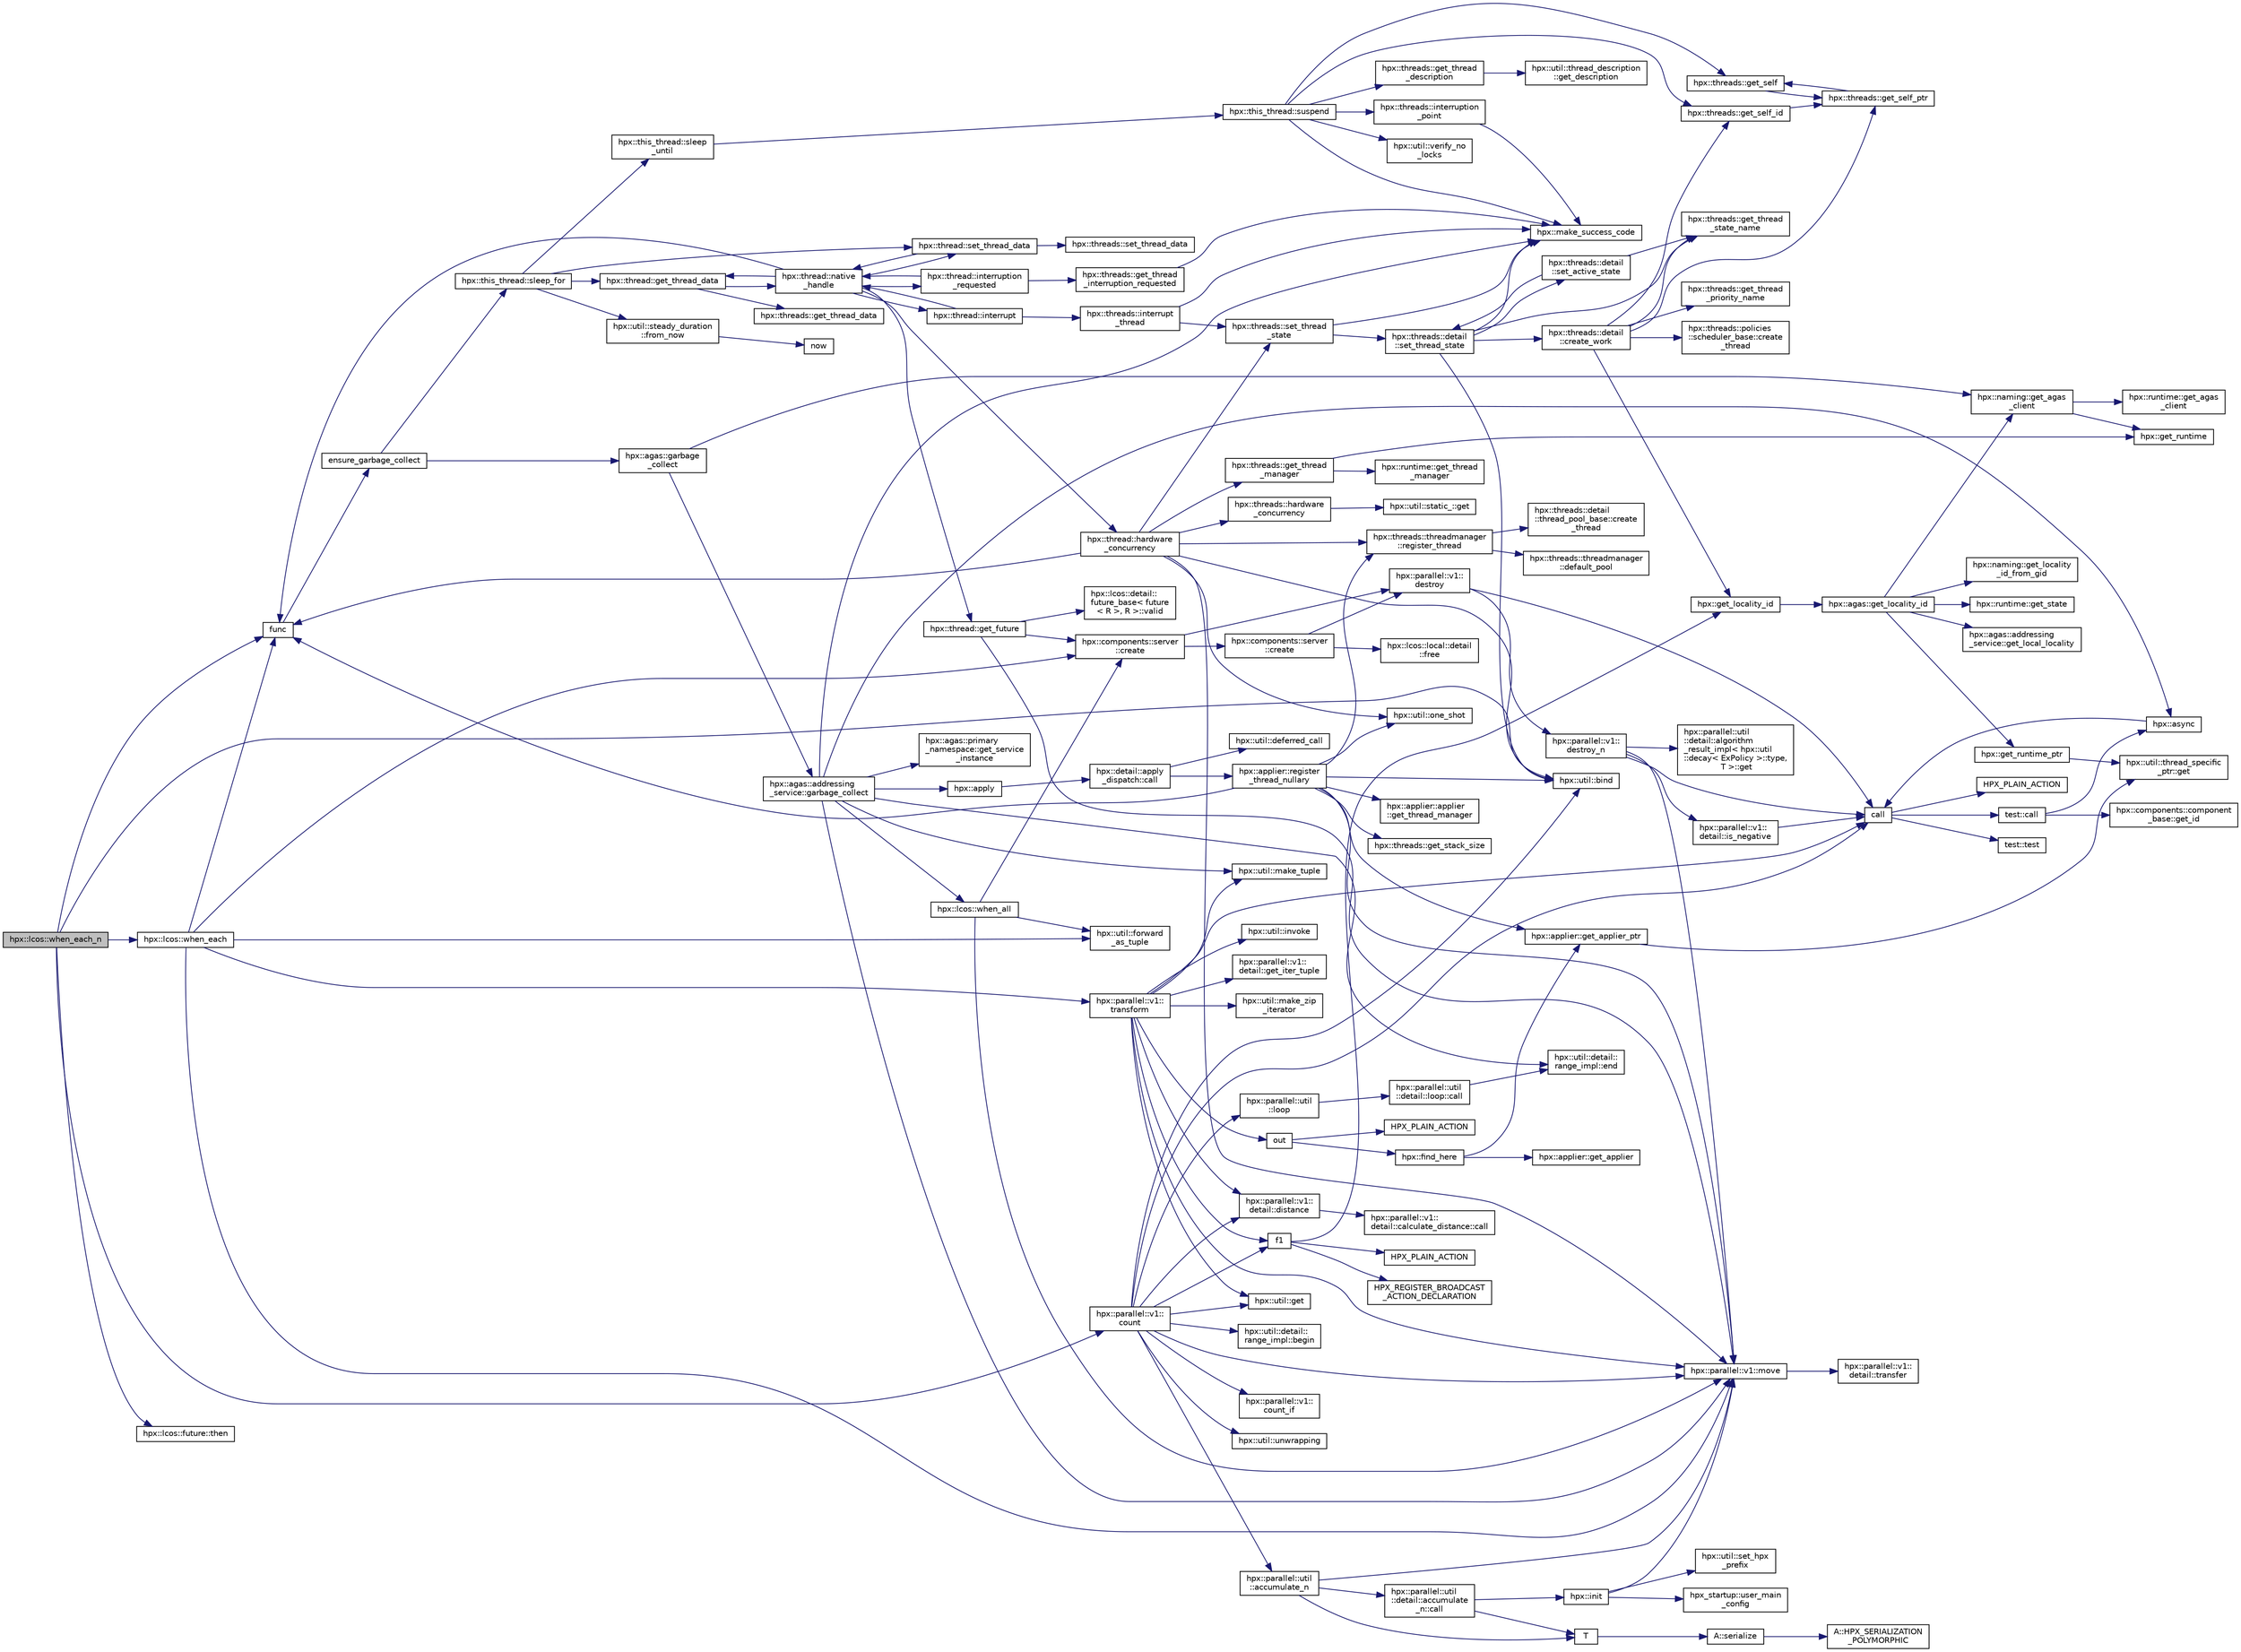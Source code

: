 digraph "hpx::lcos::when_each_n"
{
  edge [fontname="Helvetica",fontsize="10",labelfontname="Helvetica",labelfontsize="10"];
  node [fontname="Helvetica",fontsize="10",shape=record];
  rankdir="LR";
  Node4772 [label="hpx::lcos::when_each_n",height=0.2,width=0.4,color="black", fillcolor="grey75", style="filled", fontcolor="black"];
  Node4772 -> Node4773 [color="midnightblue",fontsize="10",style="solid",fontname="Helvetica"];
  Node4773 [label="func",height=0.2,width=0.4,color="black", fillcolor="white", style="filled",URL="$d8/dfd/id__type__ref__counting__1032_8cpp.html#ab811b86ea5107ffb3351fcaa29d2c652"];
  Node4773 -> Node4774 [color="midnightblue",fontsize="10",style="solid",fontname="Helvetica"];
  Node4774 [label="ensure_garbage_collect",height=0.2,width=0.4,color="black", fillcolor="white", style="filled",URL="$d8/dfd/id__type__ref__counting__1032_8cpp.html#a5264b94bf7c262ac0e521fb290d476d5"];
  Node4774 -> Node4775 [color="midnightblue",fontsize="10",style="solid",fontname="Helvetica"];
  Node4775 [label="hpx::this_thread::sleep_for",height=0.2,width=0.4,color="black", fillcolor="white", style="filled",URL="$d9/d52/namespacehpx_1_1this__thread.html#afc042a5a5fa52eef2d1d177a343435cf"];
  Node4775 -> Node4776 [color="midnightblue",fontsize="10",style="solid",fontname="Helvetica"];
  Node4776 [label="hpx::this_thread::sleep\l_until",height=0.2,width=0.4,color="black", fillcolor="white", style="filled",URL="$d9/d52/namespacehpx_1_1this__thread.html#ae12a853980115b23ff0ab8ca06622658"];
  Node4776 -> Node4777 [color="midnightblue",fontsize="10",style="solid",fontname="Helvetica"];
  Node4777 [label="hpx::this_thread::suspend",height=0.2,width=0.4,color="black", fillcolor="white", style="filled",URL="$d9/d52/namespacehpx_1_1this__thread.html#aca220026fb3014c0881d129fe31c0073"];
  Node4777 -> Node4778 [color="midnightblue",fontsize="10",style="solid",fontname="Helvetica"];
  Node4778 [label="hpx::threads::get_self",height=0.2,width=0.4,color="black", fillcolor="white", style="filled",URL="$d7/d28/namespacehpx_1_1threads.html#a07daf4d6d29233f20d66d41ab7b5b8e8"];
  Node4778 -> Node4779 [color="midnightblue",fontsize="10",style="solid",fontname="Helvetica"];
  Node4779 [label="hpx::threads::get_self_ptr",height=0.2,width=0.4,color="black", fillcolor="white", style="filled",URL="$d7/d28/namespacehpx_1_1threads.html#a22877ae347ad884cde3a51397dad6c53"];
  Node4779 -> Node4778 [color="midnightblue",fontsize="10",style="solid",fontname="Helvetica"];
  Node4777 -> Node4780 [color="midnightblue",fontsize="10",style="solid",fontname="Helvetica"];
  Node4780 [label="hpx::threads::get_self_id",height=0.2,width=0.4,color="black", fillcolor="white", style="filled",URL="$d7/d28/namespacehpx_1_1threads.html#afafe0f900b9fac3d4ed3c747625c1cfe"];
  Node4780 -> Node4779 [color="midnightblue",fontsize="10",style="solid",fontname="Helvetica"];
  Node4777 -> Node4781 [color="midnightblue",fontsize="10",style="solid",fontname="Helvetica"];
  Node4781 [label="hpx::threads::interruption\l_point",height=0.2,width=0.4,color="black", fillcolor="white", style="filled",URL="$d7/d28/namespacehpx_1_1threads.html#ada6ec56a12b050707311d8c628089059"];
  Node4781 -> Node4782 [color="midnightblue",fontsize="10",style="solid",fontname="Helvetica"];
  Node4782 [label="hpx::make_success_code",height=0.2,width=0.4,color="black", fillcolor="white", style="filled",URL="$d8/d83/namespacehpx.html#a0e8512a8f49e2a6c8185061181419d8f",tooltip="Returns error_code(hpx::success, \"success\", mode). "];
  Node4777 -> Node4783 [color="midnightblue",fontsize="10",style="solid",fontname="Helvetica"];
  Node4783 [label="hpx::util::verify_no\l_locks",height=0.2,width=0.4,color="black", fillcolor="white", style="filled",URL="$df/dad/namespacehpx_1_1util.html#ae0e1837ee6f09b79b26c2e788d2e9fc9"];
  Node4777 -> Node4784 [color="midnightblue",fontsize="10",style="solid",fontname="Helvetica"];
  Node4784 [label="hpx::threads::get_thread\l_description",height=0.2,width=0.4,color="black", fillcolor="white", style="filled",URL="$d7/d28/namespacehpx_1_1threads.html#a42fc18a7a680f4e8bc633a4b4c956701"];
  Node4784 -> Node4785 [color="midnightblue",fontsize="10",style="solid",fontname="Helvetica"];
  Node4785 [label="hpx::util::thread_description\l::get_description",height=0.2,width=0.4,color="black", fillcolor="white", style="filled",URL="$df/d9e/structhpx_1_1util_1_1thread__description.html#a8c834e14eca6eb228188022577f9f952"];
  Node4777 -> Node4782 [color="midnightblue",fontsize="10",style="solid",fontname="Helvetica"];
  Node4775 -> Node4786 [color="midnightblue",fontsize="10",style="solid",fontname="Helvetica"];
  Node4786 [label="hpx::util::steady_duration\l::from_now",height=0.2,width=0.4,color="black", fillcolor="white", style="filled",URL="$d9/d4f/classhpx_1_1util_1_1steady__duration.html#a0132206d767cd0f7395507b40111a153"];
  Node4786 -> Node4787 [color="midnightblue",fontsize="10",style="solid",fontname="Helvetica"];
  Node4787 [label="now",height=0.2,width=0.4,color="black", fillcolor="white", style="filled",URL="$de/db3/1d__stencil__1__omp_8cpp.html#a89e9667753dccfac455bd37a7a3a7b16"];
  Node4775 -> Node4788 [color="midnightblue",fontsize="10",style="solid",fontname="Helvetica"];
  Node4788 [label="hpx::thread::get_thread_data",height=0.2,width=0.4,color="black", fillcolor="white", style="filled",URL="$de/d9b/classhpx_1_1thread.html#a4535ef82cec3b953d2c941d20e3e3904"];
  Node4788 -> Node4789 [color="midnightblue",fontsize="10",style="solid",fontname="Helvetica"];
  Node4789 [label="hpx::threads::get_thread_data",height=0.2,width=0.4,color="black", fillcolor="white", style="filled",URL="$d7/d28/namespacehpx_1_1threads.html#a8737931ff6303807225f735b2b384ae4"];
  Node4788 -> Node4790 [color="midnightblue",fontsize="10",style="solid",fontname="Helvetica"];
  Node4790 [label="hpx::thread::native\l_handle",height=0.2,width=0.4,color="black", fillcolor="white", style="filled",URL="$de/d9b/classhpx_1_1thread.html#acf48190d264ab64c1c4ec99d0b421b5a"];
  Node4790 -> Node4791 [color="midnightblue",fontsize="10",style="solid",fontname="Helvetica"];
  Node4791 [label="hpx::thread::hardware\l_concurrency",height=0.2,width=0.4,color="black", fillcolor="white", style="filled",URL="$de/d9b/classhpx_1_1thread.html#a8e4fff210e02485ba493bc3a2a956c03"];
  Node4791 -> Node4792 [color="midnightblue",fontsize="10",style="solid",fontname="Helvetica"];
  Node4792 [label="hpx::threads::hardware\l_concurrency",height=0.2,width=0.4,color="black", fillcolor="white", style="filled",URL="$d7/d28/namespacehpx_1_1threads.html#aa8752a235478d2ad7b5ac467b63ab527"];
  Node4792 -> Node4793 [color="midnightblue",fontsize="10",style="solid",fontname="Helvetica"];
  Node4793 [label="hpx::util::static_::get",height=0.2,width=0.4,color="black", fillcolor="white", style="filled",URL="$d3/dbb/structhpx_1_1util_1_1static__.html#a2967c633948a3bf17a3b5405ef5a8318"];
  Node4791 -> Node4773 [color="midnightblue",fontsize="10",style="solid",fontname="Helvetica"];
  Node4791 -> Node4794 [color="midnightblue",fontsize="10",style="solid",fontname="Helvetica"];
  Node4794 [label="hpx::util::bind",height=0.2,width=0.4,color="black", fillcolor="white", style="filled",URL="$df/dad/namespacehpx_1_1util.html#ad844caedf82a0173d6909d910c3e48c6"];
  Node4791 -> Node4795 [color="midnightblue",fontsize="10",style="solid",fontname="Helvetica"];
  Node4795 [label="hpx::util::one_shot",height=0.2,width=0.4,color="black", fillcolor="white", style="filled",URL="$df/dad/namespacehpx_1_1util.html#a273e61be42a72415291e0ec0a4f28c7a"];
  Node4791 -> Node4796 [color="midnightblue",fontsize="10",style="solid",fontname="Helvetica"];
  Node4796 [label="hpx::parallel::v1::move",height=0.2,width=0.4,color="black", fillcolor="white", style="filled",URL="$db/db9/namespacehpx_1_1parallel_1_1v1.html#aa7c4ede081ce786c9d1eb1adff495cfc"];
  Node4796 -> Node4797 [color="midnightblue",fontsize="10",style="solid",fontname="Helvetica"];
  Node4797 [label="hpx::parallel::v1::\ldetail::transfer",height=0.2,width=0.4,color="black", fillcolor="white", style="filled",URL="$d2/ddd/namespacehpx_1_1parallel_1_1v1_1_1detail.html#ab1b56a05e1885ca7cc7ffa1804dd2f3c"];
  Node4791 -> Node4798 [color="midnightblue",fontsize="10",style="solid",fontname="Helvetica"];
  Node4798 [label="hpx::threads::get_thread\l_manager",height=0.2,width=0.4,color="black", fillcolor="white", style="filled",URL="$d7/d28/namespacehpx_1_1threads.html#a076973c3a53beadde7d967e22c4f6cce"];
  Node4798 -> Node4799 [color="midnightblue",fontsize="10",style="solid",fontname="Helvetica"];
  Node4799 [label="hpx::get_runtime",height=0.2,width=0.4,color="black", fillcolor="white", style="filled",URL="$d8/d83/namespacehpx.html#aef902cc6c7dd3b9fbadf34d1e850a070"];
  Node4798 -> Node4800 [color="midnightblue",fontsize="10",style="solid",fontname="Helvetica"];
  Node4800 [label="hpx::runtime::get_thread\l_manager",height=0.2,width=0.4,color="black", fillcolor="white", style="filled",URL="$d0/d7b/classhpx_1_1runtime.html#a865b12d57fcd44a8d3dda3e35414f563"];
  Node4791 -> Node4801 [color="midnightblue",fontsize="10",style="solid",fontname="Helvetica"];
  Node4801 [label="hpx::threads::threadmanager\l::register_thread",height=0.2,width=0.4,color="black", fillcolor="white", style="filled",URL="$d5/daa/classhpx_1_1threads_1_1threadmanager.html#a7f79c7578e08a60ca45eb276ce8133d8"];
  Node4801 -> Node4802 [color="midnightblue",fontsize="10",style="solid",fontname="Helvetica"];
  Node4802 [label="hpx::threads::threadmanager\l::default_pool",height=0.2,width=0.4,color="black", fillcolor="white", style="filled",URL="$d5/daa/classhpx_1_1threads_1_1threadmanager.html#a851f067d03b5dd1c5e6a9a6a841e05df"];
  Node4801 -> Node4803 [color="midnightblue",fontsize="10",style="solid",fontname="Helvetica"];
  Node4803 [label="hpx::threads::detail\l::thread_pool_base::create\l_thread",height=0.2,width=0.4,color="black", fillcolor="white", style="filled",URL="$de/dae/classhpx_1_1threads_1_1detail_1_1thread__pool__base.html#ad35d3779eef6f4528e62a26d71b34b34"];
  Node4791 -> Node4804 [color="midnightblue",fontsize="10",style="solid",fontname="Helvetica"];
  Node4804 [label="hpx::threads::set_thread\l_state",height=0.2,width=0.4,color="black", fillcolor="white", style="filled",URL="$d7/d28/namespacehpx_1_1threads.html#ac0690ad16ad778bcc79dcd727cc33025",tooltip="Set the thread state of the thread referenced by the thread_id id. "];
  Node4804 -> Node4782 [color="midnightblue",fontsize="10",style="solid",fontname="Helvetica"];
  Node4804 -> Node4805 [color="midnightblue",fontsize="10",style="solid",fontname="Helvetica"];
  Node4805 [label="hpx::threads::detail\l::set_thread_state",height=0.2,width=0.4,color="black", fillcolor="white", style="filled",URL="$d2/dd1/namespacehpx_1_1threads_1_1detail.html#af85ddc854c4a149bf1738eb1b111b9ab"];
  Node4805 -> Node4806 [color="midnightblue",fontsize="10",style="solid",fontname="Helvetica"];
  Node4806 [label="hpx::threads::get_thread\l_state_name",height=0.2,width=0.4,color="black", fillcolor="white", style="filled",URL="$d7/d28/namespacehpx_1_1threads.html#a26f91ea8d2195f165c033241c5cd11db"];
  Node4805 -> Node4782 [color="midnightblue",fontsize="10",style="solid",fontname="Helvetica"];
  Node4805 -> Node4794 [color="midnightblue",fontsize="10",style="solid",fontname="Helvetica"];
  Node4805 -> Node4807 [color="midnightblue",fontsize="10",style="solid",fontname="Helvetica"];
  Node4807 [label="hpx::threads::detail\l::set_active_state",height=0.2,width=0.4,color="black", fillcolor="white", style="filled",URL="$d2/dd1/namespacehpx_1_1threads_1_1detail.html#a45884a5bf04ad66a4f259231a3947e76"];
  Node4807 -> Node4806 [color="midnightblue",fontsize="10",style="solid",fontname="Helvetica"];
  Node4807 -> Node4805 [color="midnightblue",fontsize="10",style="solid",fontname="Helvetica"];
  Node4805 -> Node4808 [color="midnightblue",fontsize="10",style="solid",fontname="Helvetica"];
  Node4808 [label="hpx::threads::detail\l::create_work",height=0.2,width=0.4,color="black", fillcolor="white", style="filled",URL="$d2/dd1/namespacehpx_1_1threads_1_1detail.html#ae22384a3c1b1a1940032fad068fb54b1"];
  Node4808 -> Node4806 [color="midnightblue",fontsize="10",style="solid",fontname="Helvetica"];
  Node4808 -> Node4809 [color="midnightblue",fontsize="10",style="solid",fontname="Helvetica"];
  Node4809 [label="hpx::threads::get_thread\l_priority_name",height=0.2,width=0.4,color="black", fillcolor="white", style="filled",URL="$d7/d28/namespacehpx_1_1threads.html#a9c6b2fec0c1cf5b06ff83ce756ca6d42"];
  Node4808 -> Node4779 [color="midnightblue",fontsize="10",style="solid",fontname="Helvetica"];
  Node4808 -> Node4780 [color="midnightblue",fontsize="10",style="solid",fontname="Helvetica"];
  Node4808 -> Node4810 [color="midnightblue",fontsize="10",style="solid",fontname="Helvetica"];
  Node4810 [label="hpx::get_locality_id",height=0.2,width=0.4,color="black", fillcolor="white", style="filled",URL="$d8/d83/namespacehpx.html#a158d7c54a657bb364c1704033010697b",tooltip="Return the number of the locality this function is being called from. "];
  Node4810 -> Node4811 [color="midnightblue",fontsize="10",style="solid",fontname="Helvetica"];
  Node4811 [label="hpx::agas::get_locality_id",height=0.2,width=0.4,color="black", fillcolor="white", style="filled",URL="$dc/d54/namespacehpx_1_1agas.html#a491cc2ddecdf0f1a9129900caa6a4d3e"];
  Node4811 -> Node4812 [color="midnightblue",fontsize="10",style="solid",fontname="Helvetica"];
  Node4812 [label="hpx::get_runtime_ptr",height=0.2,width=0.4,color="black", fillcolor="white", style="filled",URL="$d8/d83/namespacehpx.html#af29daf2bb3e01b4d6495a1742b6cce64"];
  Node4812 -> Node4813 [color="midnightblue",fontsize="10",style="solid",fontname="Helvetica"];
  Node4813 [label="hpx::util::thread_specific\l_ptr::get",height=0.2,width=0.4,color="black", fillcolor="white", style="filled",URL="$d4/d4c/structhpx_1_1util_1_1thread__specific__ptr.html#a3b27d8520710478aa41d1f74206bdba9"];
  Node4811 -> Node4814 [color="midnightblue",fontsize="10",style="solid",fontname="Helvetica"];
  Node4814 [label="hpx::runtime::get_state",height=0.2,width=0.4,color="black", fillcolor="white", style="filled",URL="$d0/d7b/classhpx_1_1runtime.html#ab405f80e060dac95d624520f38b0524c"];
  Node4811 -> Node4815 [color="midnightblue",fontsize="10",style="solid",fontname="Helvetica"];
  Node4815 [label="hpx::naming::get_agas\l_client",height=0.2,width=0.4,color="black", fillcolor="white", style="filled",URL="$d4/dc9/namespacehpx_1_1naming.html#a0408fffd5d34b620712a801b0ae3b032"];
  Node4815 -> Node4799 [color="midnightblue",fontsize="10",style="solid",fontname="Helvetica"];
  Node4815 -> Node4816 [color="midnightblue",fontsize="10",style="solid",fontname="Helvetica"];
  Node4816 [label="hpx::runtime::get_agas\l_client",height=0.2,width=0.4,color="black", fillcolor="white", style="filled",URL="$d0/d7b/classhpx_1_1runtime.html#aeb5dddd30d6b9861669af8ad44d1a96a"];
  Node4811 -> Node4817 [color="midnightblue",fontsize="10",style="solid",fontname="Helvetica"];
  Node4817 [label="hpx::agas::addressing\l_service::get_local_locality",height=0.2,width=0.4,color="black", fillcolor="white", style="filled",URL="$db/d58/structhpx_1_1agas_1_1addressing__service.html#ab52c19a37c2a7a006c6c15f90ad0539c"];
  Node4811 -> Node4818 [color="midnightblue",fontsize="10",style="solid",fontname="Helvetica"];
  Node4818 [label="hpx::naming::get_locality\l_id_from_gid",height=0.2,width=0.4,color="black", fillcolor="white", style="filled",URL="$d4/dc9/namespacehpx_1_1naming.html#a7fd43037784560bd04fda9b49e33529f"];
  Node4808 -> Node4819 [color="midnightblue",fontsize="10",style="solid",fontname="Helvetica"];
  Node4819 [label="hpx::threads::policies\l::scheduler_base::create\l_thread",height=0.2,width=0.4,color="black", fillcolor="white", style="filled",URL="$dd/d7e/structhpx_1_1threads_1_1policies_1_1scheduler__base.html#ad3b05cd7f363cc8e8410ce368c3794e0"];
  Node4790 -> Node4820 [color="midnightblue",fontsize="10",style="solid",fontname="Helvetica"];
  Node4820 [label="hpx::thread::interrupt",height=0.2,width=0.4,color="black", fillcolor="white", style="filled",URL="$de/d9b/classhpx_1_1thread.html#ac34d0d033aa743c476a79dbc2e1a8a39"];
  Node4820 -> Node4821 [color="midnightblue",fontsize="10",style="solid",fontname="Helvetica"];
  Node4821 [label="hpx::threads::interrupt\l_thread",height=0.2,width=0.4,color="black", fillcolor="white", style="filled",URL="$d7/d28/namespacehpx_1_1threads.html#a6bdda1a2aab61b9b13d274b5155d7e73"];
  Node4821 -> Node4782 [color="midnightblue",fontsize="10",style="solid",fontname="Helvetica"];
  Node4821 -> Node4804 [color="midnightblue",fontsize="10",style="solid",fontname="Helvetica"];
  Node4820 -> Node4790 [color="midnightblue",fontsize="10",style="solid",fontname="Helvetica"];
  Node4790 -> Node4822 [color="midnightblue",fontsize="10",style="solid",fontname="Helvetica"];
  Node4822 [label="hpx::thread::interruption\l_requested",height=0.2,width=0.4,color="black", fillcolor="white", style="filled",URL="$de/d9b/classhpx_1_1thread.html#a33276bb4c20bbb0b1978944e18ef71b8"];
  Node4822 -> Node4823 [color="midnightblue",fontsize="10",style="solid",fontname="Helvetica"];
  Node4823 [label="hpx::threads::get_thread\l_interruption_requested",height=0.2,width=0.4,color="black", fillcolor="white", style="filled",URL="$d7/d28/namespacehpx_1_1threads.html#ae64a7fdb8b5c8bac7be0c8282672a03b"];
  Node4823 -> Node4782 [color="midnightblue",fontsize="10",style="solid",fontname="Helvetica"];
  Node4822 -> Node4790 [color="midnightblue",fontsize="10",style="solid",fontname="Helvetica"];
  Node4790 -> Node4824 [color="midnightblue",fontsize="10",style="solid",fontname="Helvetica"];
  Node4824 [label="hpx::thread::get_future",height=0.2,width=0.4,color="black", fillcolor="white", style="filled",URL="$de/d9b/classhpx_1_1thread.html#a87fdb0d8da826366fc190ed224900a64"];
  Node4824 -> Node4825 [color="midnightblue",fontsize="10",style="solid",fontname="Helvetica"];
  Node4825 [label="hpx::lcos::detail::\lfuture_base\< future\l\< R \>, R \>::valid",height=0.2,width=0.4,color="black", fillcolor="white", style="filled",URL="$d5/dd7/classhpx_1_1lcos_1_1detail_1_1future__base.html#aaf7beb7374815614363033bd96573e75"];
  Node4824 -> Node4826 [color="midnightblue",fontsize="10",style="solid",fontname="Helvetica"];
  Node4826 [label="hpx::components::server\l::create",height=0.2,width=0.4,color="black", fillcolor="white", style="filled",URL="$d2/da2/namespacehpx_1_1components_1_1server.html#ac776c89f3d68ceb910e8cee9fa937ab4",tooltip="Create arrays of components using their default constructor. "];
  Node4826 -> Node4827 [color="midnightblue",fontsize="10",style="solid",fontname="Helvetica"];
  Node4827 [label="hpx::components::server\l::create",height=0.2,width=0.4,color="black", fillcolor="white", style="filled",URL="$d2/da2/namespacehpx_1_1components_1_1server.html#a77d26de181c97b444565e230577981bd"];
  Node4827 -> Node4828 [color="midnightblue",fontsize="10",style="solid",fontname="Helvetica"];
  Node4828 [label="hpx::lcos::local::detail\l::free",height=0.2,width=0.4,color="black", fillcolor="white", style="filled",URL="$d4/dcb/namespacehpx_1_1lcos_1_1local_1_1detail.html#a55a940f019734e9bb045dc123cd80e48"];
  Node4827 -> Node4829 [color="midnightblue",fontsize="10",style="solid",fontname="Helvetica"];
  Node4829 [label="hpx::parallel::v1::\ldestroy",height=0.2,width=0.4,color="black", fillcolor="white", style="filled",URL="$db/db9/namespacehpx_1_1parallel_1_1v1.html#acf303558375048e8a7cc9a2c2e09477f"];
  Node4829 -> Node4830 [color="midnightblue",fontsize="10",style="solid",fontname="Helvetica"];
  Node4830 [label="call",height=0.2,width=0.4,color="black", fillcolor="white", style="filled",URL="$d2/d67/promise__1620_8cpp.html#a58357f0b82bc761e1d0b9091ed563a70"];
  Node4830 -> Node4831 [color="midnightblue",fontsize="10",style="solid",fontname="Helvetica"];
  Node4831 [label="test::test",height=0.2,width=0.4,color="black", fillcolor="white", style="filled",URL="$d8/d89/structtest.html#ab42d5ece712d716b04cb3f686f297a26"];
  Node4830 -> Node4832 [color="midnightblue",fontsize="10",style="solid",fontname="Helvetica"];
  Node4832 [label="HPX_PLAIN_ACTION",height=0.2,width=0.4,color="black", fillcolor="white", style="filled",URL="$d2/d67/promise__1620_8cpp.html#ab96aab827a4b1fcaf66cfe0ba83fef23"];
  Node4830 -> Node4833 [color="midnightblue",fontsize="10",style="solid",fontname="Helvetica"];
  Node4833 [label="test::call",height=0.2,width=0.4,color="black", fillcolor="white", style="filled",URL="$d8/d89/structtest.html#aeb29e7ed6518b9426ccf1344c52620ae"];
  Node4833 -> Node4834 [color="midnightblue",fontsize="10",style="solid",fontname="Helvetica"];
  Node4834 [label="hpx::async",height=0.2,width=0.4,color="black", fillcolor="white", style="filled",URL="$d8/d83/namespacehpx.html#acb7d8e37b73b823956ce144f9a57eaa4"];
  Node4834 -> Node4830 [color="midnightblue",fontsize="10",style="solid",fontname="Helvetica"];
  Node4833 -> Node4835 [color="midnightblue",fontsize="10",style="solid",fontname="Helvetica"];
  Node4835 [label="hpx::components::component\l_base::get_id",height=0.2,width=0.4,color="black", fillcolor="white", style="filled",URL="$d2/de6/classhpx_1_1components_1_1component__base.html#a4c8fd93514039bdf01c48d66d82b19cd"];
  Node4829 -> Node4836 [color="midnightblue",fontsize="10",style="solid",fontname="Helvetica"];
  Node4836 [label="hpx::parallel::v1::\ldestroy_n",height=0.2,width=0.4,color="black", fillcolor="white", style="filled",URL="$db/db9/namespacehpx_1_1parallel_1_1v1.html#a71d0691132a300690163f5636bcd5bd3"];
  Node4836 -> Node4837 [color="midnightblue",fontsize="10",style="solid",fontname="Helvetica"];
  Node4837 [label="hpx::parallel::v1::\ldetail::is_negative",height=0.2,width=0.4,color="black", fillcolor="white", style="filled",URL="$d2/ddd/namespacehpx_1_1parallel_1_1v1_1_1detail.html#adf2e40fc4b20ad0fd442ee3118a4d527"];
  Node4837 -> Node4830 [color="midnightblue",fontsize="10",style="solid",fontname="Helvetica"];
  Node4836 -> Node4838 [color="midnightblue",fontsize="10",style="solid",fontname="Helvetica"];
  Node4838 [label="hpx::parallel::util\l::detail::algorithm\l_result_impl\< hpx::util\l::decay\< ExPolicy \>::type,\l T \>::get",height=0.2,width=0.4,color="black", fillcolor="white", style="filled",URL="$d2/d42/structhpx_1_1parallel_1_1util_1_1detail_1_1algorithm__result__impl.html#ab5b051e8ec74eff5e0e62fd63f5d377e"];
  Node4836 -> Node4796 [color="midnightblue",fontsize="10",style="solid",fontname="Helvetica"];
  Node4836 -> Node4830 [color="midnightblue",fontsize="10",style="solid",fontname="Helvetica"];
  Node4826 -> Node4829 [color="midnightblue",fontsize="10",style="solid",fontname="Helvetica"];
  Node4824 -> Node4796 [color="midnightblue",fontsize="10",style="solid",fontname="Helvetica"];
  Node4790 -> Node4788 [color="midnightblue",fontsize="10",style="solid",fontname="Helvetica"];
  Node4790 -> Node4839 [color="midnightblue",fontsize="10",style="solid",fontname="Helvetica"];
  Node4839 [label="hpx::thread::set_thread_data",height=0.2,width=0.4,color="black", fillcolor="white", style="filled",URL="$de/d9b/classhpx_1_1thread.html#a7317a3cf5251f3b33c990449570d4cea"];
  Node4839 -> Node4840 [color="midnightblue",fontsize="10",style="solid",fontname="Helvetica"];
  Node4840 [label="hpx::threads::set_thread_data",height=0.2,width=0.4,color="black", fillcolor="white", style="filled",URL="$d7/d28/namespacehpx_1_1threads.html#a00a625acc149fce3ae38e4340454acf7"];
  Node4839 -> Node4790 [color="midnightblue",fontsize="10",style="solid",fontname="Helvetica"];
  Node4790 -> Node4773 [color="midnightblue",fontsize="10",style="solid",fontname="Helvetica"];
  Node4775 -> Node4839 [color="midnightblue",fontsize="10",style="solid",fontname="Helvetica"];
  Node4774 -> Node4841 [color="midnightblue",fontsize="10",style="solid",fontname="Helvetica"];
  Node4841 [label="hpx::agas::garbage\l_collect",height=0.2,width=0.4,color="black", fillcolor="white", style="filled",URL="$dc/d54/namespacehpx_1_1agas.html#a951337adc4f9bd6df00a50737468e911"];
  Node4841 -> Node4815 [color="midnightblue",fontsize="10",style="solid",fontname="Helvetica"];
  Node4841 -> Node4842 [color="midnightblue",fontsize="10",style="solid",fontname="Helvetica"];
  Node4842 [label="hpx::agas::addressing\l_service::garbage_collect",height=0.2,width=0.4,color="black", fillcolor="white", style="filled",URL="$db/d58/structhpx_1_1agas_1_1addressing__service.html#a87dcae0eacf6e62d5103ebf516d86f63"];
  Node4842 -> Node4782 [color="midnightblue",fontsize="10",style="solid",fontname="Helvetica"];
  Node4842 -> Node4843 [color="midnightblue",fontsize="10",style="solid",fontname="Helvetica"];
  Node4843 [label="hpx::agas::primary\l_namespace::get_service\l_instance",height=0.2,width=0.4,color="black", fillcolor="white", style="filled",URL="$d1/d43/structhpx_1_1agas_1_1primary__namespace.html#a7630ff0f30ff8c23b13b4672c5350e2e"];
  Node4842 -> Node4844 [color="midnightblue",fontsize="10",style="solid",fontname="Helvetica"];
  Node4844 [label="hpx::util::make_tuple",height=0.2,width=0.4,color="black", fillcolor="white", style="filled",URL="$df/dad/namespacehpx_1_1util.html#a06fa74211a987d208e013f400a9f5328"];
  Node4842 -> Node4845 [color="midnightblue",fontsize="10",style="solid",fontname="Helvetica"];
  Node4845 [label="hpx::util::detail::\lrange_impl::end",height=0.2,width=0.4,color="black", fillcolor="white", style="filled",URL="$d4/d4a/namespacehpx_1_1util_1_1detail_1_1range__impl.html#afb2ea48b0902f52ee4d8b764807b4316"];
  Node4842 -> Node4846 [color="midnightblue",fontsize="10",style="solid",fontname="Helvetica"];
  Node4846 [label="hpx::apply",height=0.2,width=0.4,color="black", fillcolor="white", style="filled",URL="$d8/d83/namespacehpx.html#aa87762f0db0731d385f3fdfdb25d59fc"];
  Node4846 -> Node4847 [color="midnightblue",fontsize="10",style="solid",fontname="Helvetica"];
  Node4847 [label="hpx::detail::apply\l_dispatch::call",height=0.2,width=0.4,color="black", fillcolor="white", style="filled",URL="$db/de8/structhpx_1_1detail_1_1apply__dispatch.html#a0755fab16d281e74bcff0f8045be9459"];
  Node4847 -> Node4848 [color="midnightblue",fontsize="10",style="solid",fontname="Helvetica"];
  Node4848 [label="hpx::applier::register\l_thread_nullary",height=0.2,width=0.4,color="black", fillcolor="white", style="filled",URL="$d8/dcb/namespacehpx_1_1applier.html#a401cd1145927e58d74d1eb52aaccd936"];
  Node4848 -> Node4849 [color="midnightblue",fontsize="10",style="solid",fontname="Helvetica"];
  Node4849 [label="hpx::applier::get_applier_ptr",height=0.2,width=0.4,color="black", fillcolor="white", style="filled",URL="$d8/dcb/namespacehpx_1_1applier.html#a617483cf2b77ad3a0aa428ade7b35299"];
  Node4849 -> Node4813 [color="midnightblue",fontsize="10",style="solid",fontname="Helvetica"];
  Node4848 -> Node4773 [color="midnightblue",fontsize="10",style="solid",fontname="Helvetica"];
  Node4848 -> Node4794 [color="midnightblue",fontsize="10",style="solid",fontname="Helvetica"];
  Node4848 -> Node4795 [color="midnightblue",fontsize="10",style="solid",fontname="Helvetica"];
  Node4848 -> Node4796 [color="midnightblue",fontsize="10",style="solid",fontname="Helvetica"];
  Node4848 -> Node4850 [color="midnightblue",fontsize="10",style="solid",fontname="Helvetica"];
  Node4850 [label="hpx::threads::get_stack_size",height=0.2,width=0.4,color="black", fillcolor="white", style="filled",URL="$d7/d28/namespacehpx_1_1threads.html#af597241b3c2785150be206737ca04aa6",tooltip="The get_stack_size function is part of the thread related API. It. "];
  Node4848 -> Node4851 [color="midnightblue",fontsize="10",style="solid",fontname="Helvetica"];
  Node4851 [label="hpx::applier::applier\l::get_thread_manager",height=0.2,width=0.4,color="black", fillcolor="white", style="filled",URL="$da/dcb/classhpx_1_1applier_1_1applier.html#acc36d583973701e573be39da97bba866",tooltip="Access the thread-manager instance associated with this applier. "];
  Node4848 -> Node4801 [color="midnightblue",fontsize="10",style="solid",fontname="Helvetica"];
  Node4847 -> Node4852 [color="midnightblue",fontsize="10",style="solid",fontname="Helvetica"];
  Node4852 [label="hpx::util::deferred_call",height=0.2,width=0.4,color="black", fillcolor="white", style="filled",URL="$df/dad/namespacehpx_1_1util.html#acdded623c658a7a3436f7e76bc9d881c"];
  Node4842 -> Node4796 [color="midnightblue",fontsize="10",style="solid",fontname="Helvetica"];
  Node4842 -> Node4834 [color="midnightblue",fontsize="10",style="solid",fontname="Helvetica"];
  Node4842 -> Node4853 [color="midnightblue",fontsize="10",style="solid",fontname="Helvetica"];
  Node4853 [label="hpx::lcos::when_all",height=0.2,width=0.4,color="black", fillcolor="white", style="filled",URL="$d2/dc9/namespacehpx_1_1lcos.html#a1a6fb024d8690923fb185d5aee204d54"];
  Node4853 -> Node4854 [color="midnightblue",fontsize="10",style="solid",fontname="Helvetica"];
  Node4854 [label="hpx::util::forward\l_as_tuple",height=0.2,width=0.4,color="black", fillcolor="white", style="filled",URL="$df/dad/namespacehpx_1_1util.html#ab7c31e3f24c3302a4f67b6735a6fa597"];
  Node4853 -> Node4796 [color="midnightblue",fontsize="10",style="solid",fontname="Helvetica"];
  Node4853 -> Node4826 [color="midnightblue",fontsize="10",style="solid",fontname="Helvetica"];
  Node4772 -> Node4855 [color="midnightblue",fontsize="10",style="solid",fontname="Helvetica"];
  Node4855 [label="hpx::parallel::v1::\lcount",height=0.2,width=0.4,color="black", fillcolor="white", style="filled",URL="$db/db9/namespacehpx_1_1parallel_1_1v1.html#a19d058114a2bd44801aab4176b188e23"];
  Node4855 -> Node4856 [color="midnightblue",fontsize="10",style="solid",fontname="Helvetica"];
  Node4856 [label="hpx::parallel::v1::\lcount_if",height=0.2,width=0.4,color="black", fillcolor="white", style="filled",URL="$db/db9/namespacehpx_1_1parallel_1_1v1.html#ad836ff017ec208c2d6388a9b47b05ce0"];
  Node4855 -> Node4857 [color="midnightblue",fontsize="10",style="solid",fontname="Helvetica"];
  Node4857 [label="f1",height=0.2,width=0.4,color="black", fillcolor="white", style="filled",URL="$d8/d8b/broadcast_8cpp.html#a1751fbd41f2529b84514a9dbd767959a"];
  Node4857 -> Node4810 [color="midnightblue",fontsize="10",style="solid",fontname="Helvetica"];
  Node4857 -> Node4858 [color="midnightblue",fontsize="10",style="solid",fontname="Helvetica"];
  Node4858 [label="HPX_PLAIN_ACTION",height=0.2,width=0.4,color="black", fillcolor="white", style="filled",URL="$d8/d8b/broadcast_8cpp.html#a19685a0394ce6a99351f7a679f6eeefc"];
  Node4857 -> Node4859 [color="midnightblue",fontsize="10",style="solid",fontname="Helvetica"];
  Node4859 [label="HPX_REGISTER_BROADCAST\l_ACTION_DECLARATION",height=0.2,width=0.4,color="black", fillcolor="white", style="filled",URL="$d7/d38/addressing__service_8cpp.html#a573d764d9cb34eec46a4bdffcf07875f"];
  Node4855 -> Node4860 [color="midnightblue",fontsize="10",style="solid",fontname="Helvetica"];
  Node4860 [label="hpx::parallel::util\l::loop",height=0.2,width=0.4,color="black", fillcolor="white", style="filled",URL="$df/dc6/namespacehpx_1_1parallel_1_1util.html#a3f434e00f42929aac85debb8c5782213"];
  Node4860 -> Node4861 [color="midnightblue",fontsize="10",style="solid",fontname="Helvetica"];
  Node4861 [label="hpx::parallel::util\l::detail::loop::call",height=0.2,width=0.4,color="black", fillcolor="white", style="filled",URL="$da/d06/structhpx_1_1parallel_1_1util_1_1detail_1_1loop.html#a5c5e8dbda782f09cdb7bc2509e3bf09e"];
  Node4861 -> Node4845 [color="midnightblue",fontsize="10",style="solid",fontname="Helvetica"];
  Node4855 -> Node4794 [color="midnightblue",fontsize="10",style="solid",fontname="Helvetica"];
  Node4855 -> Node4796 [color="midnightblue",fontsize="10",style="solid",fontname="Helvetica"];
  Node4855 -> Node4862 [color="midnightblue",fontsize="10",style="solid",fontname="Helvetica"];
  Node4862 [label="hpx::util::get",height=0.2,width=0.4,color="black", fillcolor="white", style="filled",URL="$df/dad/namespacehpx_1_1util.html#a5cbd3c41f03f4d4acaedaa4777e3cc02"];
  Node4855 -> Node4830 [color="midnightblue",fontsize="10",style="solid",fontname="Helvetica"];
  Node4855 -> Node4863 [color="midnightblue",fontsize="10",style="solid",fontname="Helvetica"];
  Node4863 [label="hpx::parallel::v1::\ldetail::distance",height=0.2,width=0.4,color="black", fillcolor="white", style="filled",URL="$d2/ddd/namespacehpx_1_1parallel_1_1v1_1_1detail.html#a6bea3c6a5f470cad11f27ee6bab4a33f"];
  Node4863 -> Node4864 [color="midnightblue",fontsize="10",style="solid",fontname="Helvetica"];
  Node4864 [label="hpx::parallel::v1::\ldetail::calculate_distance::call",height=0.2,width=0.4,color="black", fillcolor="white", style="filled",URL="$db/dfa/structhpx_1_1parallel_1_1v1_1_1detail_1_1calculate__distance.html#a950a6627830a7d019ac0e734b0a447bf"];
  Node4855 -> Node4865 [color="midnightblue",fontsize="10",style="solid",fontname="Helvetica"];
  Node4865 [label="hpx::util::unwrapping",height=0.2,width=0.4,color="black", fillcolor="white", style="filled",URL="$df/dad/namespacehpx_1_1util.html#a7529d9ac687684c33403cdd1f9cef8e4"];
  Node4855 -> Node4866 [color="midnightblue",fontsize="10",style="solid",fontname="Helvetica"];
  Node4866 [label="hpx::parallel::util\l::accumulate_n",height=0.2,width=0.4,color="black", fillcolor="white", style="filled",URL="$df/dc6/namespacehpx_1_1parallel_1_1util.html#af19f9a2722f97c2247ea5d0dbb5e2d25"];
  Node4866 -> Node4867 [color="midnightblue",fontsize="10",style="solid",fontname="Helvetica"];
  Node4867 [label="hpx::parallel::util\l::detail::accumulate\l_n::call",height=0.2,width=0.4,color="black", fillcolor="white", style="filled",URL="$d8/d3b/structhpx_1_1parallel_1_1util_1_1detail_1_1accumulate__n.html#a765aceb8ab313fc92f7c4aaf70ccca8f"];
  Node4867 -> Node4868 [color="midnightblue",fontsize="10",style="solid",fontname="Helvetica"];
  Node4868 [label="hpx::init",height=0.2,width=0.4,color="black", fillcolor="white", style="filled",URL="$d8/d83/namespacehpx.html#a3c694ea960b47c56b33351ba16e3d76b",tooltip="Main entry point for launching the HPX runtime system. "];
  Node4868 -> Node4869 [color="midnightblue",fontsize="10",style="solid",fontname="Helvetica"];
  Node4869 [label="hpx::util::set_hpx\l_prefix",height=0.2,width=0.4,color="black", fillcolor="white", style="filled",URL="$df/dad/namespacehpx_1_1util.html#ae40a23c1ba0a48d9304dcf717a95793e"];
  Node4868 -> Node4870 [color="midnightblue",fontsize="10",style="solid",fontname="Helvetica"];
  Node4870 [label="hpx_startup::user_main\l_config",height=0.2,width=0.4,color="black", fillcolor="white", style="filled",URL="$d3/dd2/namespacehpx__startup.html#aaac571d88bd3912a4225a23eb3261637"];
  Node4868 -> Node4796 [color="midnightblue",fontsize="10",style="solid",fontname="Helvetica"];
  Node4867 -> Node4871 [color="midnightblue",fontsize="10",style="solid",fontname="Helvetica"];
  Node4871 [label="T",height=0.2,width=0.4,color="black", fillcolor="white", style="filled",URL="$db/d33/polymorphic__semiintrusive__template_8cpp.html#ad187658f9cb91c1312b39ae7e896f1ea"];
  Node4871 -> Node4872 [color="midnightblue",fontsize="10",style="solid",fontname="Helvetica"];
  Node4872 [label="A::serialize",height=0.2,width=0.4,color="black", fillcolor="white", style="filled",URL="$d7/da0/struct_a.html#a5f5c287cf471e274ed9dda0da1592212"];
  Node4872 -> Node4873 [color="midnightblue",fontsize="10",style="solid",fontname="Helvetica"];
  Node4873 [label="A::HPX_SERIALIZATION\l_POLYMORPHIC",height=0.2,width=0.4,color="black", fillcolor="white", style="filled",URL="$d7/da0/struct_a.html#ada978cc156cebbafddb1f3aa4c01918c"];
  Node4866 -> Node4796 [color="midnightblue",fontsize="10",style="solid",fontname="Helvetica"];
  Node4866 -> Node4871 [color="midnightblue",fontsize="10",style="solid",fontname="Helvetica"];
  Node4855 -> Node4874 [color="midnightblue",fontsize="10",style="solid",fontname="Helvetica"];
  Node4874 [label="hpx::util::detail::\lrange_impl::begin",height=0.2,width=0.4,color="black", fillcolor="white", style="filled",URL="$d4/d4a/namespacehpx_1_1util_1_1detail_1_1range__impl.html#a31e165df2b865cdd961f35ce938db41a"];
  Node4772 -> Node4875 [color="midnightblue",fontsize="10",style="solid",fontname="Helvetica"];
  Node4875 [label="hpx::lcos::when_each",height=0.2,width=0.4,color="black", fillcolor="white", style="filled",URL="$d2/dc9/namespacehpx_1_1lcos.html#a728db59d566f9fda1ab2a44f2bf9859c"];
  Node4875 -> Node4876 [color="midnightblue",fontsize="10",style="solid",fontname="Helvetica"];
  Node4876 [label="hpx::parallel::v1::\ltransform",height=0.2,width=0.4,color="black", fillcolor="white", style="filled",URL="$db/db9/namespacehpx_1_1parallel_1_1v1.html#a32d45550d15f1c22055bc56a431c69f4"];
  Node4876 -> Node4877 [color="midnightblue",fontsize="10",style="solid",fontname="Helvetica"];
  Node4877 [label="hpx::util::invoke",height=0.2,width=0.4,color="black", fillcolor="white", style="filled",URL="$df/dad/namespacehpx_1_1util.html#a9ed3f52b36e725e476dbf5099134ed3d"];
  Node4876 -> Node4796 [color="midnightblue",fontsize="10",style="solid",fontname="Helvetica"];
  Node4876 -> Node4857 [color="midnightblue",fontsize="10",style="solid",fontname="Helvetica"];
  Node4876 -> Node4878 [color="midnightblue",fontsize="10",style="solid",fontname="Helvetica"];
  Node4878 [label="hpx::parallel::v1::\ldetail::get_iter_tuple",height=0.2,width=0.4,color="black", fillcolor="white", style="filled",URL="$d2/ddd/namespacehpx_1_1parallel_1_1v1_1_1detail.html#ac54525f2c9a7b2f5801b843bca7db383"];
  Node4876 -> Node4879 [color="midnightblue",fontsize="10",style="solid",fontname="Helvetica"];
  Node4879 [label="hpx::util::make_zip\l_iterator",height=0.2,width=0.4,color="black", fillcolor="white", style="filled",URL="$df/dad/namespacehpx_1_1util.html#a2f68369b316e5699be2c81c04e3ee209"];
  Node4876 -> Node4863 [color="midnightblue",fontsize="10",style="solid",fontname="Helvetica"];
  Node4876 -> Node4862 [color="midnightblue",fontsize="10",style="solid",fontname="Helvetica"];
  Node4876 -> Node4844 [color="midnightblue",fontsize="10",style="solid",fontname="Helvetica"];
  Node4876 -> Node4880 [color="midnightblue",fontsize="10",style="solid",fontname="Helvetica"];
  Node4880 [label="out",height=0.2,width=0.4,color="black", fillcolor="white", style="filled",URL="$d5/d69/wait__all__hang__1946_8cpp.html#ae95890c5079ed07d292e9e2c1b187e97"];
  Node4880 -> Node4881 [color="midnightblue",fontsize="10",style="solid",fontname="Helvetica"];
  Node4881 [label="hpx::find_here",height=0.2,width=0.4,color="black", fillcolor="white", style="filled",URL="$d8/d83/namespacehpx.html#af07c1b6e26bcdfb1138643a1a2133cf4",tooltip="Return the global id representing this locality. "];
  Node4881 -> Node4849 [color="midnightblue",fontsize="10",style="solid",fontname="Helvetica"];
  Node4881 -> Node4882 [color="midnightblue",fontsize="10",style="solid",fontname="Helvetica"];
  Node4882 [label="hpx::applier::get_applier",height=0.2,width=0.4,color="black", fillcolor="white", style="filled",URL="$d8/dcb/namespacehpx_1_1applier.html#aba1147ab54a476403b37f20a39b1e239"];
  Node4880 -> Node4883 [color="midnightblue",fontsize="10",style="solid",fontname="Helvetica"];
  Node4883 [label="HPX_PLAIN_ACTION",height=0.2,width=0.4,color="black", fillcolor="white", style="filled",URL="$d5/d69/wait__all__hang__1946_8cpp.html#ac9bd456810a9b90073efb27cea0b1cc0"];
  Node4876 -> Node4830 [color="midnightblue",fontsize="10",style="solid",fontname="Helvetica"];
  Node4875 -> Node4854 [color="midnightblue",fontsize="10",style="solid",fontname="Helvetica"];
  Node4875 -> Node4796 [color="midnightblue",fontsize="10",style="solid",fontname="Helvetica"];
  Node4875 -> Node4773 [color="midnightblue",fontsize="10",style="solid",fontname="Helvetica"];
  Node4875 -> Node4826 [color="midnightblue",fontsize="10",style="solid",fontname="Helvetica"];
  Node4772 -> Node4884 [color="midnightblue",fontsize="10",style="solid",fontname="Helvetica"];
  Node4884 [label="hpx::lcos::future::then",height=0.2,width=0.4,color="black", fillcolor="white", style="filled",URL="$d0/d33/classhpx_1_1lcos_1_1future.html#a17045dee172c36e208b2cbd400fa8797"];
  Node4772 -> Node4794 [color="midnightblue",fontsize="10",style="solid",fontname="Helvetica"];
}
